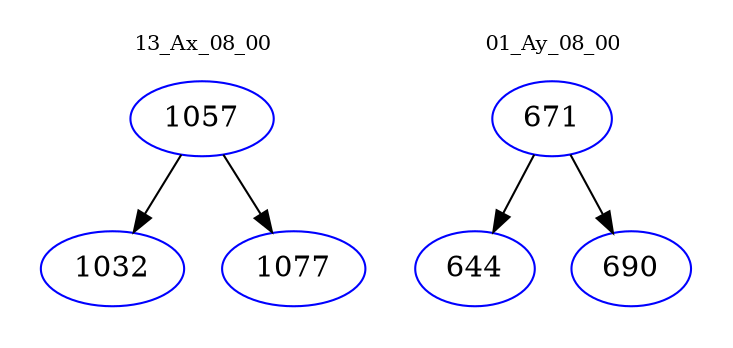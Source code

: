 digraph{
subgraph cluster_0 {
color = white
label = "13_Ax_08_00";
fontsize=10;
T0_1057 [label="1057", color="blue"]
T0_1057 -> T0_1032 [color="black"]
T0_1032 [label="1032", color="blue"]
T0_1057 -> T0_1077 [color="black"]
T0_1077 [label="1077", color="blue"]
}
subgraph cluster_1 {
color = white
label = "01_Ay_08_00";
fontsize=10;
T1_671 [label="671", color="blue"]
T1_671 -> T1_644 [color="black"]
T1_644 [label="644", color="blue"]
T1_671 -> T1_690 [color="black"]
T1_690 [label="690", color="blue"]
}
}
